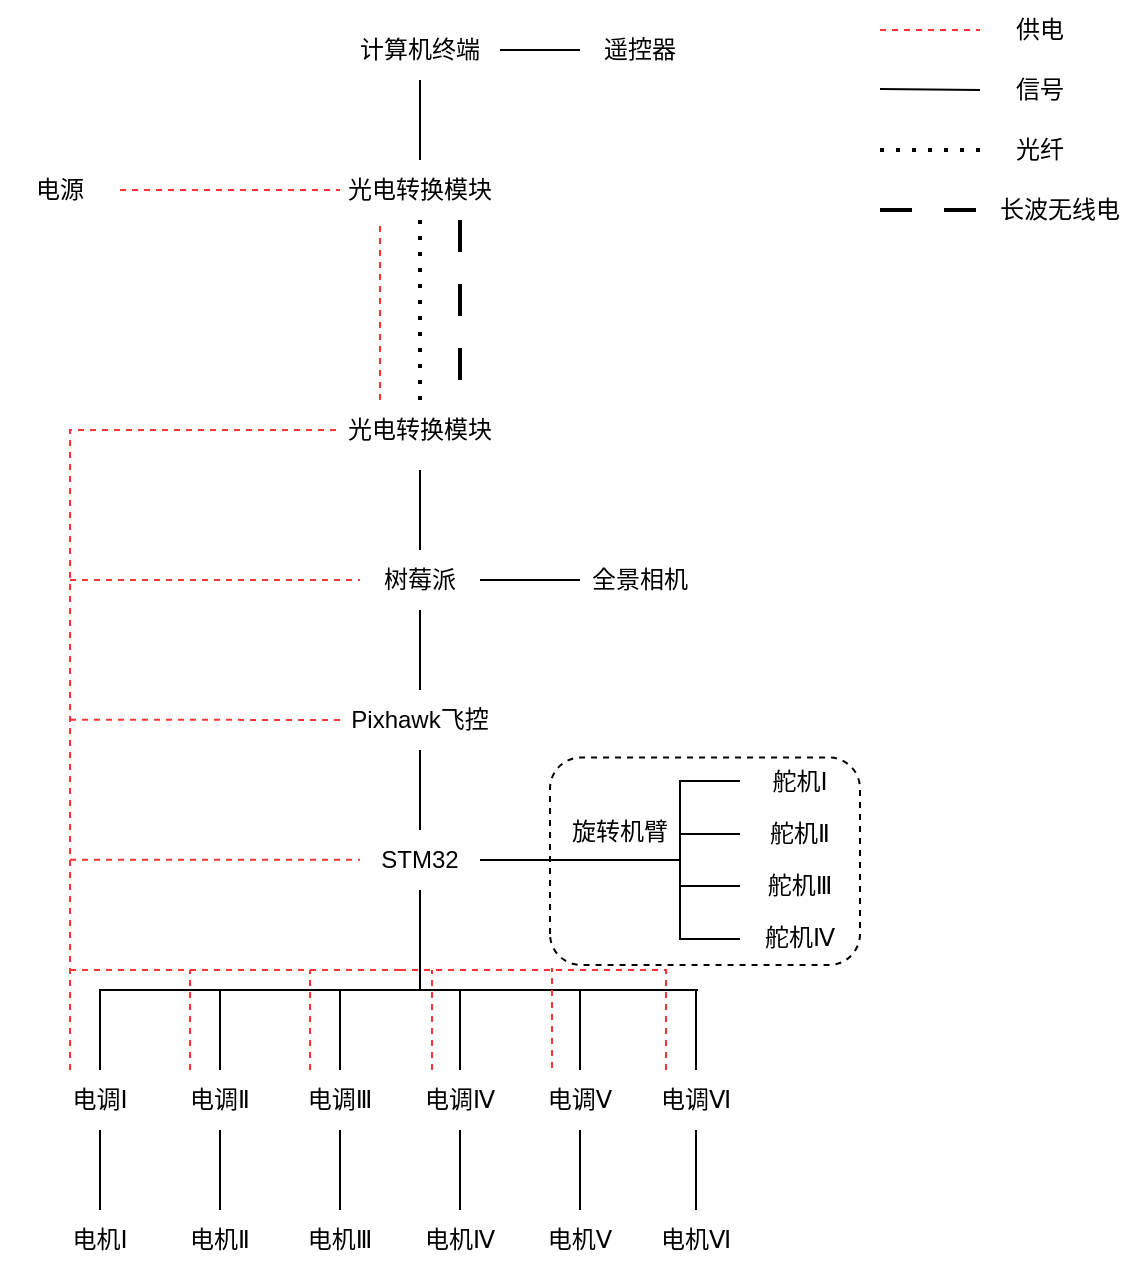 <mxfile version="26.0.16">
  <diagram name="第 1 页" id="Aah7uJDy7NBjEhp5nTVD">
    <mxGraphModel dx="666" dy="522" grid="1" gridSize="10" guides="1" tooltips="1" connect="1" arrows="1" fold="1" page="1" pageScale="1" pageWidth="827" pageHeight="1169" math="0" shadow="0">
      <root>
        <mxCell id="0" />
        <mxCell id="1" parent="0" />
        <mxCell id="K57l1rUAIXMRsbtSoU4z-12" value="计算机终端" style="text;html=1;align=center;verticalAlign=middle;whiteSpace=wrap;rounded=0;" parent="1" vertex="1">
          <mxGeometry x="360" y="130" width="80" height="30" as="geometry" />
        </mxCell>
        <mxCell id="K57l1rUAIXMRsbtSoU4z-13" value="遥控器" style="text;html=1;align=center;verticalAlign=middle;whiteSpace=wrap;rounded=0;" parent="1" vertex="1">
          <mxGeometry x="480" y="130" width="60" height="30" as="geometry" />
        </mxCell>
        <mxCell id="K57l1rUAIXMRsbtSoU4z-15" value="树莓派" style="text;html=1;align=center;verticalAlign=middle;whiteSpace=wrap;rounded=0;" parent="1" vertex="1">
          <mxGeometry x="370" y="395" width="60" height="30" as="geometry" />
        </mxCell>
        <mxCell id="K57l1rUAIXMRsbtSoU4z-16" value="全景相机" style="text;html=1;align=center;verticalAlign=middle;whiteSpace=wrap;rounded=0;" parent="1" vertex="1">
          <mxGeometry x="480" y="395" width="60" height="30" as="geometry" />
        </mxCell>
        <mxCell id="K57l1rUAIXMRsbtSoU4z-17" value="Pixhawk飞控" style="text;html=1;align=center;verticalAlign=middle;whiteSpace=wrap;rounded=0;" parent="1" vertex="1">
          <mxGeometry x="360" y="465" width="80" height="30" as="geometry" />
        </mxCell>
        <mxCell id="K57l1rUAIXMRsbtSoU4z-18" value="STM32" style="text;html=1;align=center;verticalAlign=middle;whiteSpace=wrap;rounded=0;" parent="1" vertex="1">
          <mxGeometry x="370" y="535" width="60" height="30" as="geometry" />
        </mxCell>
        <mxCell id="K57l1rUAIXMRsbtSoU4z-19" value="电调Ⅰ" style="text;html=1;align=center;verticalAlign=middle;whiteSpace=wrap;rounded=0;" parent="1" vertex="1">
          <mxGeometry x="210" y="655" width="60" height="30" as="geometry" />
        </mxCell>
        <mxCell id="K57l1rUAIXMRsbtSoU4z-20" value="电机Ⅰ" style="text;html=1;align=center;verticalAlign=middle;whiteSpace=wrap;rounded=0;" parent="1" vertex="1">
          <mxGeometry x="210" y="725" width="60" height="30" as="geometry" />
        </mxCell>
        <mxCell id="K57l1rUAIXMRsbtSoU4z-21" value="电调Ⅱ" style="text;html=1;align=center;verticalAlign=middle;whiteSpace=wrap;rounded=0;" parent="1" vertex="1">
          <mxGeometry x="270" y="655" width="60" height="30" as="geometry" />
        </mxCell>
        <mxCell id="K57l1rUAIXMRsbtSoU4z-22" value="电机Ⅱ" style="text;html=1;align=center;verticalAlign=middle;whiteSpace=wrap;rounded=0;" parent="1" vertex="1">
          <mxGeometry x="270" y="725" width="60" height="30" as="geometry" />
        </mxCell>
        <mxCell id="K57l1rUAIXMRsbtSoU4z-23" value="电调Ⅲ" style="text;html=1;align=center;verticalAlign=middle;whiteSpace=wrap;rounded=0;" parent="1" vertex="1">
          <mxGeometry x="330" y="655" width="60" height="30" as="geometry" />
        </mxCell>
        <mxCell id="K57l1rUAIXMRsbtSoU4z-24" value="电机Ⅲ" style="text;html=1;align=center;verticalAlign=middle;whiteSpace=wrap;rounded=0;" parent="1" vertex="1">
          <mxGeometry x="330" y="725" width="60" height="30" as="geometry" />
        </mxCell>
        <mxCell id="K57l1rUAIXMRsbtSoU4z-25" value="电调Ⅳ" style="text;html=1;align=center;verticalAlign=middle;whiteSpace=wrap;rounded=0;" parent="1" vertex="1">
          <mxGeometry x="390" y="655" width="60" height="30" as="geometry" />
        </mxCell>
        <mxCell id="K57l1rUAIXMRsbtSoU4z-26" value="电机Ⅳ" style="text;html=1;align=center;verticalAlign=middle;whiteSpace=wrap;rounded=0;" parent="1" vertex="1">
          <mxGeometry x="390" y="725" width="60" height="30" as="geometry" />
        </mxCell>
        <mxCell id="K57l1rUAIXMRsbtSoU4z-27" value="电调Ⅴ" style="text;html=1;align=center;verticalAlign=middle;whiteSpace=wrap;rounded=0;" parent="1" vertex="1">
          <mxGeometry x="450" y="655" width="60" height="30" as="geometry" />
        </mxCell>
        <mxCell id="K57l1rUAIXMRsbtSoU4z-28" value="电机Ⅴ" style="text;html=1;align=center;verticalAlign=middle;whiteSpace=wrap;rounded=0;" parent="1" vertex="1">
          <mxGeometry x="450" y="725" width="60" height="30" as="geometry" />
        </mxCell>
        <mxCell id="K57l1rUAIXMRsbtSoU4z-29" value="电调Ⅵ" style="text;html=1;align=center;verticalAlign=middle;whiteSpace=wrap;rounded=0;" parent="1" vertex="1">
          <mxGeometry x="508" y="655" width="60" height="30" as="geometry" />
        </mxCell>
        <mxCell id="K57l1rUAIXMRsbtSoU4z-30" value="电机Ⅵ" style="text;html=1;align=center;verticalAlign=middle;whiteSpace=wrap;rounded=0;" parent="1" vertex="1">
          <mxGeometry x="508" y="725" width="60" height="30" as="geometry" />
        </mxCell>
        <mxCell id="K57l1rUAIXMRsbtSoU4z-31" value="舵机Ⅰ" style="text;html=1;align=center;verticalAlign=middle;whiteSpace=wrap;rounded=0;direction=east;" parent="1" vertex="1">
          <mxGeometry x="560" y="495.5" width="60" height="30" as="geometry" />
        </mxCell>
        <mxCell id="K57l1rUAIXMRsbtSoU4z-32" value="舵机Ⅱ" style="text;html=1;align=center;verticalAlign=middle;whiteSpace=wrap;rounded=0;direction=east;" parent="1" vertex="1">
          <mxGeometry x="560" y="522" width="60" height="30" as="geometry" />
        </mxCell>
        <mxCell id="K57l1rUAIXMRsbtSoU4z-34" value="舵机Ⅲ" style="text;html=1;align=center;verticalAlign=middle;whiteSpace=wrap;rounded=0;direction=east;" parent="1" vertex="1">
          <mxGeometry x="560" y="548" width="60" height="30" as="geometry" />
        </mxCell>
        <mxCell id="K57l1rUAIXMRsbtSoU4z-35" value="舵机Ⅳ" style="text;html=1;align=center;verticalAlign=middle;whiteSpace=wrap;rounded=0;direction=east;" parent="1" vertex="1">
          <mxGeometry x="560" y="574" width="60" height="30" as="geometry" />
        </mxCell>
        <mxCell id="K57l1rUAIXMRsbtSoU4z-43" value="" style="endArrow=none;html=1;rounded=0;entryX=0.5;entryY=1;entryDx=0;entryDy=0;exitX=0.5;exitY=0;exitDx=0;exitDy=0;" parent="1" source="K57l1rUAIXMRsbtSoU4z-20" target="K57l1rUAIXMRsbtSoU4z-19" edge="1">
          <mxGeometry width="50" height="50" relative="1" as="geometry">
            <mxPoint x="218" y="835" as="sourcePoint" />
            <mxPoint x="268" y="785" as="targetPoint" />
          </mxGeometry>
        </mxCell>
        <mxCell id="K57l1rUAIXMRsbtSoU4z-44" value="" style="endArrow=none;html=1;rounded=0;entryX=0.5;entryY=1;entryDx=0;entryDy=0;exitX=0.5;exitY=0;exitDx=0;exitDy=0;" parent="1" source="K57l1rUAIXMRsbtSoU4z-22" target="K57l1rUAIXMRsbtSoU4z-21" edge="1">
          <mxGeometry width="50" height="50" relative="1" as="geometry">
            <mxPoint x="268" y="825" as="sourcePoint" />
            <mxPoint x="318" y="775" as="targetPoint" />
          </mxGeometry>
        </mxCell>
        <mxCell id="K57l1rUAIXMRsbtSoU4z-45" value="" style="endArrow=none;html=1;rounded=0;entryX=0.5;entryY=1;entryDx=0;entryDy=0;exitX=0.5;exitY=0;exitDx=0;exitDy=0;" parent="1" source="K57l1rUAIXMRsbtSoU4z-24" target="K57l1rUAIXMRsbtSoU4z-23" edge="1">
          <mxGeometry width="50" height="50" relative="1" as="geometry">
            <mxPoint x="328" y="815" as="sourcePoint" />
            <mxPoint x="378" y="765" as="targetPoint" />
          </mxGeometry>
        </mxCell>
        <mxCell id="K57l1rUAIXMRsbtSoU4z-46" value="" style="endArrow=none;html=1;rounded=0;entryX=0.5;entryY=1;entryDx=0;entryDy=0;exitX=0.5;exitY=0;exitDx=0;exitDy=0;" parent="1" source="K57l1rUAIXMRsbtSoU4z-26" target="K57l1rUAIXMRsbtSoU4z-25" edge="1">
          <mxGeometry width="50" height="50" relative="1" as="geometry">
            <mxPoint x="398" y="825" as="sourcePoint" />
            <mxPoint x="448" y="775" as="targetPoint" />
          </mxGeometry>
        </mxCell>
        <mxCell id="K57l1rUAIXMRsbtSoU4z-47" value="" style="endArrow=none;html=1;rounded=0;entryX=0.5;entryY=1;entryDx=0;entryDy=0;exitX=0.5;exitY=0;exitDx=0;exitDy=0;" parent="1" source="K57l1rUAIXMRsbtSoU4z-28" target="K57l1rUAIXMRsbtSoU4z-27" edge="1">
          <mxGeometry width="50" height="50" relative="1" as="geometry">
            <mxPoint x="448" y="835" as="sourcePoint" />
            <mxPoint x="498" y="785" as="targetPoint" />
          </mxGeometry>
        </mxCell>
        <mxCell id="K57l1rUAIXMRsbtSoU4z-48" value="" style="endArrow=none;html=1;rounded=0;entryX=0.5;entryY=1;entryDx=0;entryDy=0;exitX=0.5;exitY=0;exitDx=0;exitDy=0;" parent="1" source="K57l1rUAIXMRsbtSoU4z-30" target="K57l1rUAIXMRsbtSoU4z-29" edge="1">
          <mxGeometry width="50" height="50" relative="1" as="geometry">
            <mxPoint x="538" y="825" as="sourcePoint" />
            <mxPoint x="588" y="775" as="targetPoint" />
          </mxGeometry>
        </mxCell>
        <mxCell id="K57l1rUAIXMRsbtSoU4z-50" value="" style="endArrow=none;html=1;rounded=0;entryX=0.5;entryY=1;entryDx=0;entryDy=0;exitX=0.5;exitY=0;exitDx=0;exitDy=0;" parent="1" edge="1">
          <mxGeometry width="50" height="50" relative="1" as="geometry">
            <mxPoint x="240" y="655" as="sourcePoint" />
            <mxPoint x="400" y="565" as="targetPoint" />
            <Array as="points">
              <mxPoint x="240" y="615" />
              <mxPoint x="400" y="615" />
            </Array>
          </mxGeometry>
        </mxCell>
        <mxCell id="K57l1rUAIXMRsbtSoU4z-52" value="" style="endArrow=none;html=1;rounded=0;exitX=0;exitY=0.5;exitDx=0;exitDy=0;" parent="1" source="K57l1rUAIXMRsbtSoU4z-34" edge="1">
          <mxGeometry width="50" height="50" relative="1" as="geometry">
            <mxPoint x="280" y="500.5" as="sourcePoint" />
            <mxPoint x="530" y="563" as="targetPoint" />
          </mxGeometry>
        </mxCell>
        <mxCell id="K57l1rUAIXMRsbtSoU4z-54" value="" style="endArrow=none;html=1;rounded=0;exitX=0;exitY=0.5;exitDx=0;exitDy=0;" parent="1" source="K57l1rUAIXMRsbtSoU4z-32" edge="1">
          <mxGeometry width="50" height="50" relative="1" as="geometry">
            <mxPoint x="280" y="500.5" as="sourcePoint" />
            <mxPoint x="530" y="537" as="targetPoint" />
          </mxGeometry>
        </mxCell>
        <mxCell id="K57l1rUAIXMRsbtSoU4z-55" value="" style="endArrow=none;html=1;rounded=0;exitX=0;exitY=0.5;exitDx=0;exitDy=0;" parent="1" edge="1">
          <mxGeometry width="50" height="50" relative="1" as="geometry">
            <mxPoint x="560" y="510.5" as="sourcePoint" />
            <mxPoint x="530" y="510.5" as="targetPoint" />
          </mxGeometry>
        </mxCell>
        <mxCell id="K57l1rUAIXMRsbtSoU4z-56" value="" style="endArrow=none;html=1;rounded=0;exitX=0.5;exitY=0;exitDx=0;exitDy=0;" parent="1" source="K57l1rUAIXMRsbtSoU4z-29" edge="1">
          <mxGeometry width="50" height="50" relative="1" as="geometry">
            <mxPoint x="558" y="565" as="sourcePoint" />
            <mxPoint x="538" y="615" as="targetPoint" />
          </mxGeometry>
        </mxCell>
        <mxCell id="K57l1rUAIXMRsbtSoU4z-57" value="" style="endArrow=none;html=1;rounded=0;exitX=0.5;exitY=0;exitDx=0;exitDy=0;" parent="1" source="K57l1rUAIXMRsbtSoU4z-27" edge="1">
          <mxGeometry width="50" height="50" relative="1" as="geometry">
            <mxPoint x="480" y="650.0" as="sourcePoint" />
            <mxPoint x="480" y="615" as="targetPoint" />
          </mxGeometry>
        </mxCell>
        <mxCell id="K57l1rUAIXMRsbtSoU4z-58" value="" style="endArrow=none;html=1;rounded=0;exitX=0.5;exitY=0;exitDx=0;exitDy=0;" parent="1" source="K57l1rUAIXMRsbtSoU4z-25" edge="1">
          <mxGeometry width="50" height="50" relative="1" as="geometry">
            <mxPoint x="498" y="535" as="sourcePoint" />
            <mxPoint x="420" y="615" as="targetPoint" />
          </mxGeometry>
        </mxCell>
        <mxCell id="K57l1rUAIXMRsbtSoU4z-59" value="" style="endArrow=none;html=1;rounded=0;exitX=0.5;exitY=0;exitDx=0;exitDy=0;" parent="1" source="K57l1rUAIXMRsbtSoU4z-23" edge="1">
          <mxGeometry width="50" height="50" relative="1" as="geometry">
            <mxPoint x="360" y="650" as="sourcePoint" />
            <mxPoint x="360" y="615" as="targetPoint" />
          </mxGeometry>
        </mxCell>
        <mxCell id="K57l1rUAIXMRsbtSoU4z-60" value="" style="endArrow=none;html=1;rounded=0;exitX=0.5;exitY=0;exitDx=0;exitDy=0;" parent="1" source="K57l1rUAIXMRsbtSoU4z-21" edge="1">
          <mxGeometry width="50" height="50" relative="1" as="geometry">
            <mxPoint x="498" y="535" as="sourcePoint" />
            <mxPoint x="300" y="615" as="targetPoint" />
          </mxGeometry>
        </mxCell>
        <mxCell id="K57l1rUAIXMRsbtSoU4z-61" value="" style="endArrow=none;html=1;rounded=0;entryX=0.5;entryY=1;entryDx=0;entryDy=0;exitX=0.5;exitY=0;exitDx=0;exitDy=0;" parent="1" source="K57l1rUAIXMRsbtSoU4z-18" target="K57l1rUAIXMRsbtSoU4z-17" edge="1">
          <mxGeometry width="50" height="50" relative="1" as="geometry">
            <mxPoint x="390" y="535" as="sourcePoint" />
            <mxPoint x="440" y="485" as="targetPoint" />
          </mxGeometry>
        </mxCell>
        <mxCell id="K57l1rUAIXMRsbtSoU4z-62" value="" style="endArrow=none;html=1;rounded=0;entryX=0.5;entryY=1;entryDx=0;entryDy=0;exitX=0.5;exitY=0;exitDx=0;exitDy=0;" parent="1" source="K57l1rUAIXMRsbtSoU4z-17" target="K57l1rUAIXMRsbtSoU4z-15" edge="1">
          <mxGeometry width="50" height="50" relative="1" as="geometry">
            <mxPoint x="560" y="525" as="sourcePoint" />
            <mxPoint x="610" y="475" as="targetPoint" />
          </mxGeometry>
        </mxCell>
        <mxCell id="K57l1rUAIXMRsbtSoU4z-63" value="" style="endArrow=none;html=1;rounded=0;entryX=0.5;entryY=1;entryDx=0;entryDy=0;exitX=0.5;exitY=0;exitDx=0;exitDy=0;" parent="1" source="K57l1rUAIXMRsbtSoU4z-15" edge="1">
          <mxGeometry width="50" height="50" relative="1" as="geometry">
            <mxPoint x="225" y="385" as="sourcePoint" />
            <mxPoint x="400" y="355" as="targetPoint" />
          </mxGeometry>
        </mxCell>
        <mxCell id="K57l1rUAIXMRsbtSoU4z-65" value="" style="endArrow=none;html=1;rounded=0;exitX=1;exitY=0.5;exitDx=0;exitDy=0;entryX=0;entryY=0.5;entryDx=0;entryDy=0;" parent="1" source="K57l1rUAIXMRsbtSoU4z-12" target="K57l1rUAIXMRsbtSoU4z-13" edge="1">
          <mxGeometry width="50" height="50" relative="1" as="geometry">
            <mxPoint x="645" y="210" as="sourcePoint" />
            <mxPoint x="695" y="160" as="targetPoint" />
          </mxGeometry>
        </mxCell>
        <mxCell id="K57l1rUAIXMRsbtSoU4z-66" value="" style="endArrow=none;html=1;rounded=0;entryX=0;entryY=0.5;entryDx=0;entryDy=0;exitX=1;exitY=0.5;exitDx=0;exitDy=0;" parent="1" source="K57l1rUAIXMRsbtSoU4z-15" target="K57l1rUAIXMRsbtSoU4z-16" edge="1">
          <mxGeometry width="50" height="50" relative="1" as="geometry">
            <mxPoint x="390" y="535" as="sourcePoint" />
            <mxPoint x="450" y="465" as="targetPoint" />
          </mxGeometry>
        </mxCell>
        <mxCell id="K57l1rUAIXMRsbtSoU4z-68" value="" style="endArrow=none;dashed=1;html=1;rounded=0;exitX=0.25;exitY=0;exitDx=0;exitDy=0;strokeColor=#FF3333;entryX=0;entryY=0.5;entryDx=0;entryDy=0;" parent="1" source="K57l1rUAIXMRsbtSoU4z-19" target="qGf4XF-w7ADYlS55NQo9-3" edge="1">
          <mxGeometry width="50" height="50" relative="1" as="geometry">
            <mxPoint x="165" y="565" as="sourcePoint" />
            <mxPoint x="340" y="335" as="targetPoint" />
            <Array as="points">
              <mxPoint x="225" y="335" />
            </Array>
          </mxGeometry>
        </mxCell>
        <mxCell id="K57l1rUAIXMRsbtSoU4z-72" value="" style="endArrow=none;dashed=1;html=1;rounded=0;strokeColor=#FF3333;" parent="1" edge="1">
          <mxGeometry width="50" height="50" relative="1" as="geometry">
            <mxPoint x="390" y="605" as="sourcePoint" />
            <mxPoint x="225" y="605" as="targetPoint" />
            <Array as="points">
              <mxPoint x="380" y="605" />
            </Array>
          </mxGeometry>
        </mxCell>
        <mxCell id="K57l1rUAIXMRsbtSoU4z-73" value="" style="endArrow=none;dashed=1;html=1;rounded=0;strokeColor=#FF3333;exitX=0.25;exitY=0;exitDx=0;exitDy=0;" parent="1" source="K57l1rUAIXMRsbtSoU4z-29" edge="1">
          <mxGeometry width="50" height="50" relative="1" as="geometry">
            <mxPoint x="530" y="656" as="sourcePoint" />
            <mxPoint x="390" y="605" as="targetPoint" />
            <Array as="points">
              <mxPoint x="523" y="630" />
              <mxPoint x="523" y="605" />
            </Array>
          </mxGeometry>
        </mxCell>
        <mxCell id="K57l1rUAIXMRsbtSoU4z-76" value="" style="endArrow=none;dashed=1;html=1;rounded=0;entryX=0;entryY=0.5;entryDx=0;entryDy=0;strokeColor=#FF3333;" parent="1" target="K57l1rUAIXMRsbtSoU4z-15" edge="1">
          <mxGeometry width="50" height="50" relative="1" as="geometry">
            <mxPoint x="225" y="410" as="sourcePoint" />
            <mxPoint x="365" y="410" as="targetPoint" />
          </mxGeometry>
        </mxCell>
        <mxCell id="K57l1rUAIXMRsbtSoU4z-80" value="" style="endArrow=none;dashed=1;html=1;rounded=0;entryX=0;entryY=0.5;entryDx=0;entryDy=0;strokeColor=#FF3333;" parent="1" target="K57l1rUAIXMRsbtSoU4z-84" edge="1">
          <mxGeometry width="50" height="50" relative="1" as="geometry">
            <mxPoint x="630" y="135" as="sourcePoint" />
            <mxPoint x="680" y="134.5" as="targetPoint" />
          </mxGeometry>
        </mxCell>
        <mxCell id="K57l1rUAIXMRsbtSoU4z-81" value="" style="endArrow=none;html=1;rounded=0;entryX=0;entryY=0.5;entryDx=0;entryDy=0;" parent="1" target="K57l1rUAIXMRsbtSoU4z-82" edge="1">
          <mxGeometry width="50" height="50" relative="1" as="geometry">
            <mxPoint x="630" y="164.5" as="sourcePoint" />
            <mxPoint x="690" y="164.5" as="targetPoint" />
          </mxGeometry>
        </mxCell>
        <mxCell id="K57l1rUAIXMRsbtSoU4z-82" value="信号" style="text;html=1;align=center;verticalAlign=middle;whiteSpace=wrap;rounded=0;" parent="1" vertex="1">
          <mxGeometry x="680" y="150" width="60" height="30" as="geometry" />
        </mxCell>
        <mxCell id="K57l1rUAIXMRsbtSoU4z-84" value="供电" style="text;html=1;align=center;verticalAlign=middle;whiteSpace=wrap;rounded=0;" parent="1" vertex="1">
          <mxGeometry x="680" y="120" width="60" height="30" as="geometry" />
        </mxCell>
        <mxCell id="qGf4XF-w7ADYlS55NQo9-1" value="" style="endArrow=none;html=1;rounded=0;entryX=0.5;entryY=1;entryDx=0;entryDy=0;exitX=0.5;exitY=0;exitDx=0;exitDy=0;" parent="1" source="qGf4XF-w7ADYlS55NQo9-2" target="K57l1rUAIXMRsbtSoU4z-12" edge="1">
          <mxGeometry width="50" height="50" relative="1" as="geometry">
            <mxPoint x="660" y="320" as="sourcePoint" />
            <mxPoint x="580" y="240" as="targetPoint" />
          </mxGeometry>
        </mxCell>
        <mxCell id="qGf4XF-w7ADYlS55NQo9-2" value="光电转换模块" style="text;html=1;align=center;verticalAlign=middle;whiteSpace=wrap;rounded=0;" parent="1" vertex="1">
          <mxGeometry x="360" y="200" width="80" height="30" as="geometry" />
        </mxCell>
        <mxCell id="qGf4XF-w7ADYlS55NQo9-3" value="光电转换模块" style="text;html=1;align=center;verticalAlign=middle;whiteSpace=wrap;rounded=0;" parent="1" vertex="1">
          <mxGeometry x="360" y="320" width="80" height="30" as="geometry" />
        </mxCell>
        <mxCell id="qGf4XF-w7ADYlS55NQo9-6" value="" style="endArrow=none;dashed=1;html=1;dashPattern=1 3;strokeWidth=2;rounded=0;exitX=0.5;exitY=0;exitDx=0;exitDy=0;entryX=0.5;entryY=1;entryDx=0;entryDy=0;" parent="1" source="qGf4XF-w7ADYlS55NQo9-3" target="qGf4XF-w7ADYlS55NQo9-2" edge="1">
          <mxGeometry width="50" height="50" relative="1" as="geometry">
            <mxPoint x="485" y="320" as="sourcePoint" />
            <mxPoint x="535" y="270" as="targetPoint" />
          </mxGeometry>
        </mxCell>
        <mxCell id="qGf4XF-w7ADYlS55NQo9-8" value="" style="endArrow=none;dashed=1;html=1;dashPattern=1 3;strokeWidth=2;rounded=0;entryX=0;entryY=0.5;entryDx=0;entryDy=0;" parent="1" target="qGf4XF-w7ADYlS55NQo9-9" edge="1">
          <mxGeometry width="50" height="50" relative="1" as="geometry">
            <mxPoint x="630" y="195" as="sourcePoint" />
            <mxPoint x="650" y="210" as="targetPoint" />
          </mxGeometry>
        </mxCell>
        <mxCell id="qGf4XF-w7ADYlS55NQo9-9" value="光纤" style="text;html=1;align=center;verticalAlign=middle;whiteSpace=wrap;rounded=0;" parent="1" vertex="1">
          <mxGeometry x="680" y="180" width="60" height="30" as="geometry" />
        </mxCell>
        <mxCell id="qGf4XF-w7ADYlS55NQo9-10" value="" style="endArrow=none;dashed=1;html=1;rounded=0;exitX=0.25;exitY=0;exitDx=0;exitDy=0;strokeColor=#FF3333;" parent="1" source="qGf4XF-w7ADYlS55NQo9-3" edge="1">
          <mxGeometry width="50" height="50" relative="1" as="geometry">
            <mxPoint x="500" y="330" as="sourcePoint" />
            <mxPoint x="380" y="230" as="targetPoint" />
          </mxGeometry>
        </mxCell>
        <mxCell id="qGf4XF-w7ADYlS55NQo9-11" value="电源" style="text;html=1;align=center;verticalAlign=middle;whiteSpace=wrap;rounded=0;" parent="1" vertex="1">
          <mxGeometry x="190" y="200" width="60" height="30" as="geometry" />
        </mxCell>
        <mxCell id="qGf4XF-w7ADYlS55NQo9-12" value="" style="endArrow=none;dashed=1;html=1;rounded=0;entryX=0;entryY=0.5;entryDx=0;entryDy=0;exitX=1;exitY=0.5;exitDx=0;exitDy=0;strokeColor=#FF3333;" parent="1" source="qGf4XF-w7ADYlS55NQo9-11" target="qGf4XF-w7ADYlS55NQo9-2" edge="1">
          <mxGeometry width="50" height="50" relative="1" as="geometry">
            <mxPoint x="230" y="290" as="sourcePoint" />
            <mxPoint x="280" y="240" as="targetPoint" />
          </mxGeometry>
        </mxCell>
        <mxCell id="yC70z2PjgywdZNO4H_fo-3" value="旋转机臂" style="text;html=1;align=center;verticalAlign=middle;whiteSpace=wrap;rounded=0;" vertex="1" parent="1">
          <mxGeometry x="470" y="520.5" width="60" height="30" as="geometry" />
        </mxCell>
        <mxCell id="yC70z2PjgywdZNO4H_fo-4" value="" style="rounded=1;whiteSpace=wrap;html=1;fillColor=none;dashed=1;rotation=-90;" vertex="1" parent="1">
          <mxGeometry x="490.63" y="473.13" width="103.75" height="155" as="geometry" />
        </mxCell>
        <mxCell id="yC70z2PjgywdZNO4H_fo-5" value="" style="endArrow=none;html=1;rounded=0;" edge="1" parent="1">
          <mxGeometry width="50" height="50" relative="1" as="geometry">
            <mxPoint x="430" y="550" as="sourcePoint" />
            <mxPoint x="530" y="550" as="targetPoint" />
          </mxGeometry>
        </mxCell>
        <mxCell id="yC70z2PjgywdZNO4H_fo-6" value="" style="endArrow=none;html=1;rounded=0;entryX=0;entryY=0.5;entryDx=0;entryDy=0;" edge="1" parent="1">
          <mxGeometry width="50" height="50" relative="1" as="geometry">
            <mxPoint x="530" y="589.5" as="sourcePoint" />
            <mxPoint x="560" y="589.5" as="targetPoint" />
          </mxGeometry>
        </mxCell>
        <mxCell id="yC70z2PjgywdZNO4H_fo-7" value="" style="endArrow=none;html=1;rounded=0;" edge="1" parent="1">
          <mxGeometry width="50" height="50" relative="1" as="geometry">
            <mxPoint x="530" y="510" as="sourcePoint" />
            <mxPoint x="530" y="590" as="targetPoint" />
          </mxGeometry>
        </mxCell>
        <mxCell id="yC70z2PjgywdZNO4H_fo-11" value="" style="endArrow=none;html=1;rounded=0;" edge="1" parent="1">
          <mxGeometry width="50" height="50" relative="1" as="geometry">
            <mxPoint x="399" y="615" as="sourcePoint" />
            <mxPoint x="539" y="615" as="targetPoint" />
          </mxGeometry>
        </mxCell>
        <mxCell id="yC70z2PjgywdZNO4H_fo-12" value="" style="endArrow=none;dashed=1;html=1;rounded=0;strokeColor=#FF3333;exitX=0.25;exitY=0;exitDx=0;exitDy=0;" edge="1" parent="1" source="K57l1rUAIXMRsbtSoU4z-21">
          <mxGeometry width="50" height="50" relative="1" as="geometry">
            <mxPoint x="290" y="650.001" as="sourcePoint" />
            <mxPoint x="285" y="605" as="targetPoint" />
            <Array as="points">
              <mxPoint x="285" y="630" />
            </Array>
          </mxGeometry>
        </mxCell>
        <mxCell id="yC70z2PjgywdZNO4H_fo-13" value="" style="endArrow=none;dashed=1;html=1;rounded=0;strokeColor=#FF3333;exitX=0.25;exitY=0;exitDx=0;exitDy=0;" edge="1" parent="1">
          <mxGeometry width="50" height="50" relative="1" as="geometry">
            <mxPoint x="345" y="655" as="sourcePoint" />
            <mxPoint x="345" y="605" as="targetPoint" />
            <Array as="points">
              <mxPoint x="345" y="630" />
            </Array>
          </mxGeometry>
        </mxCell>
        <mxCell id="yC70z2PjgywdZNO4H_fo-14" value="" style="endArrow=none;dashed=1;html=1;rounded=0;strokeColor=#FF3333;exitX=0.25;exitY=0;exitDx=0;exitDy=0;" edge="1" parent="1">
          <mxGeometry width="50" height="50" relative="1" as="geometry">
            <mxPoint x="406" y="655" as="sourcePoint" />
            <mxPoint x="406" y="605" as="targetPoint" />
            <Array as="points">
              <mxPoint x="406" y="630" />
            </Array>
          </mxGeometry>
        </mxCell>
        <mxCell id="yC70z2PjgywdZNO4H_fo-15" value="" style="endArrow=none;dashed=1;html=1;rounded=0;strokeColor=#FF3333;exitX=0.25;exitY=0;exitDx=0;exitDy=0;" edge="1" parent="1">
          <mxGeometry width="50" height="50" relative="1" as="geometry">
            <mxPoint x="466" y="654" as="sourcePoint" />
            <mxPoint x="466" y="604" as="targetPoint" />
            <Array as="points">
              <mxPoint x="466" y="629" />
            </Array>
          </mxGeometry>
        </mxCell>
        <mxCell id="yC70z2PjgywdZNO4H_fo-16" value="" style="endArrow=none;dashed=1;html=1;rounded=0;strokeColor=#FF3333;" edge="1" parent="1">
          <mxGeometry width="50" height="50" relative="1" as="geometry">
            <mxPoint x="225" y="479.83" as="sourcePoint" />
            <mxPoint x="360" y="480" as="targetPoint" />
          </mxGeometry>
        </mxCell>
        <mxCell id="yC70z2PjgywdZNO4H_fo-17" value="" style="endArrow=none;dashed=1;html=1;rounded=0;entryX=0;entryY=0.5;entryDx=0;entryDy=0;strokeColor=#FF3333;" edge="1" parent="1">
          <mxGeometry width="50" height="50" relative="1" as="geometry">
            <mxPoint x="225" y="549.83" as="sourcePoint" />
            <mxPoint x="370" y="549.83" as="targetPoint" />
          </mxGeometry>
        </mxCell>
        <mxCell id="yC70z2PjgywdZNO4H_fo-18" value="" style="endArrow=none;dashed=1;html=1;dashPattern=8 8;strokeWidth=2;rounded=0;entryX=0;entryY=0.5;entryDx=0;entryDy=0;" edge="1" target="yC70z2PjgywdZNO4H_fo-19" parent="1">
          <mxGeometry width="50" height="50" relative="1" as="geometry">
            <mxPoint x="630" y="225" as="sourcePoint" />
            <mxPoint x="650" y="225" as="targetPoint" />
          </mxGeometry>
        </mxCell>
        <mxCell id="yC70z2PjgywdZNO4H_fo-19" value="长波无线电" style="text;html=1;align=center;verticalAlign=middle;whiteSpace=wrap;rounded=0;" vertex="1" parent="1">
          <mxGeometry x="680" y="210" width="80" height="30" as="geometry" />
        </mxCell>
        <mxCell id="yC70z2PjgywdZNO4H_fo-20" value="" style="endArrow=none;dashed=1;html=1;dashPattern=8 8;strokeWidth=2;rounded=0;entryX=0.75;entryY=0;entryDx=0;entryDy=0;exitX=0.75;exitY=1;exitDx=0;exitDy=0;" edge="1" parent="1" source="qGf4XF-w7ADYlS55NQo9-2" target="qGf4XF-w7ADYlS55NQo9-3">
          <mxGeometry width="50" height="50" relative="1" as="geometry">
            <mxPoint x="414" y="230" as="sourcePoint" />
            <mxPoint x="464" y="230" as="targetPoint" />
          </mxGeometry>
        </mxCell>
      </root>
    </mxGraphModel>
  </diagram>
</mxfile>
